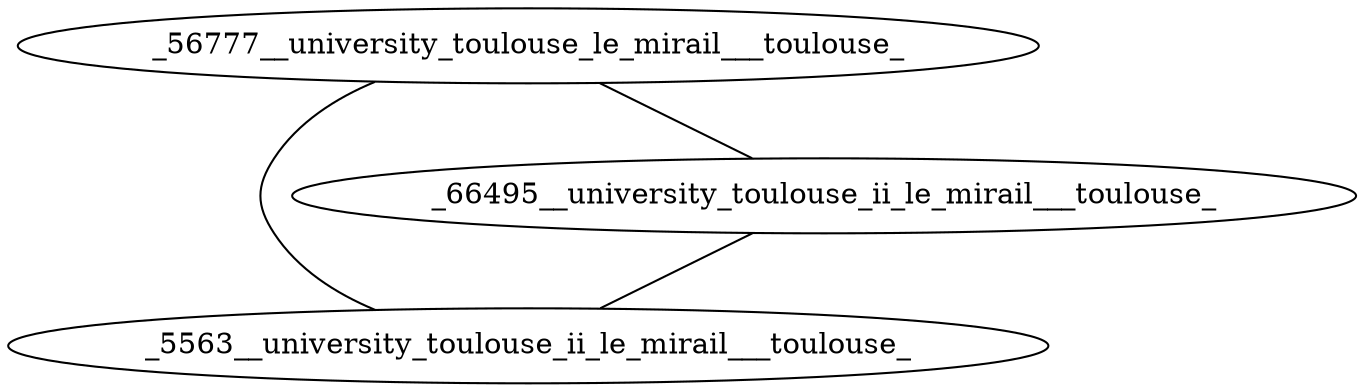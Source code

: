 graph {
_56777__university_toulouse_le_mirail___toulouse_ -- _5563__university_toulouse_ii_le_mirail___toulouse_
_56777__university_toulouse_le_mirail___toulouse_ -- _66495__university_toulouse_ii_le_mirail___toulouse_
_66495__university_toulouse_ii_le_mirail___toulouse_ -- _5563__university_toulouse_ii_le_mirail___toulouse_
}